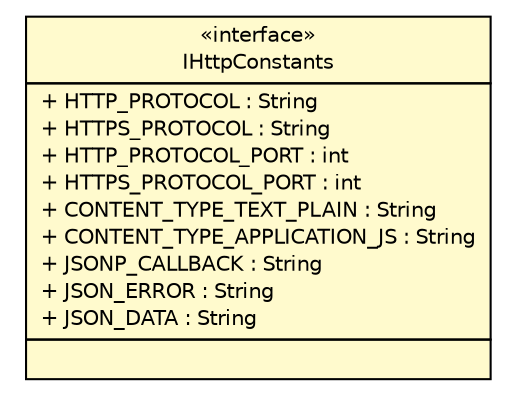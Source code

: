 #!/usr/local/bin/dot
#
# Class diagram 
# Generated by UMLGraph version R5_6 (http://www.umlgraph.org/)
#

digraph G {
	edge [fontname="Helvetica",fontsize=10,labelfontname="Helvetica",labelfontsize=10];
	node [fontname="Helvetica",fontsize=10,shape=plaintext];
	nodesep=0.25;
	ranksep=0.5;
	// com.xley.lfosc.http.server.IHttpConstants
	c1105 [label=<<table title="com.xley.lfosc.http.server.IHttpConstants" border="0" cellborder="1" cellspacing="0" cellpadding="2" port="p" bgcolor="lemonChiffon" href="./IHttpConstants.html">
		<tr><td><table border="0" cellspacing="0" cellpadding="1">
<tr><td align="center" balign="center"> &#171;interface&#187; </td></tr>
<tr><td align="center" balign="center"> IHttpConstants </td></tr>
		</table></td></tr>
		<tr><td><table border="0" cellspacing="0" cellpadding="1">
<tr><td align="left" balign="left"> + HTTP_PROTOCOL : String </td></tr>
<tr><td align="left" balign="left"> + HTTPS_PROTOCOL : String </td></tr>
<tr><td align="left" balign="left"> + HTTP_PROTOCOL_PORT : int </td></tr>
<tr><td align="left" balign="left"> + HTTPS_PROTOCOL_PORT : int </td></tr>
<tr><td align="left" balign="left"> + CONTENT_TYPE_TEXT_PLAIN : String </td></tr>
<tr><td align="left" balign="left"> + CONTENT_TYPE_APPLICATION_JS : String </td></tr>
<tr><td align="left" balign="left"> + JSONP_CALLBACK : String </td></tr>
<tr><td align="left" balign="left"> + JSON_ERROR : String </td></tr>
<tr><td align="left" balign="left"> + JSON_DATA : String </td></tr>
		</table></td></tr>
		<tr><td><table border="0" cellspacing="0" cellpadding="1">
<tr><td align="left" balign="left">  </td></tr>
		</table></td></tr>
		</table>>, URL="./IHttpConstants.html", fontname="Helvetica", fontcolor="black", fontsize=10.0];
}

